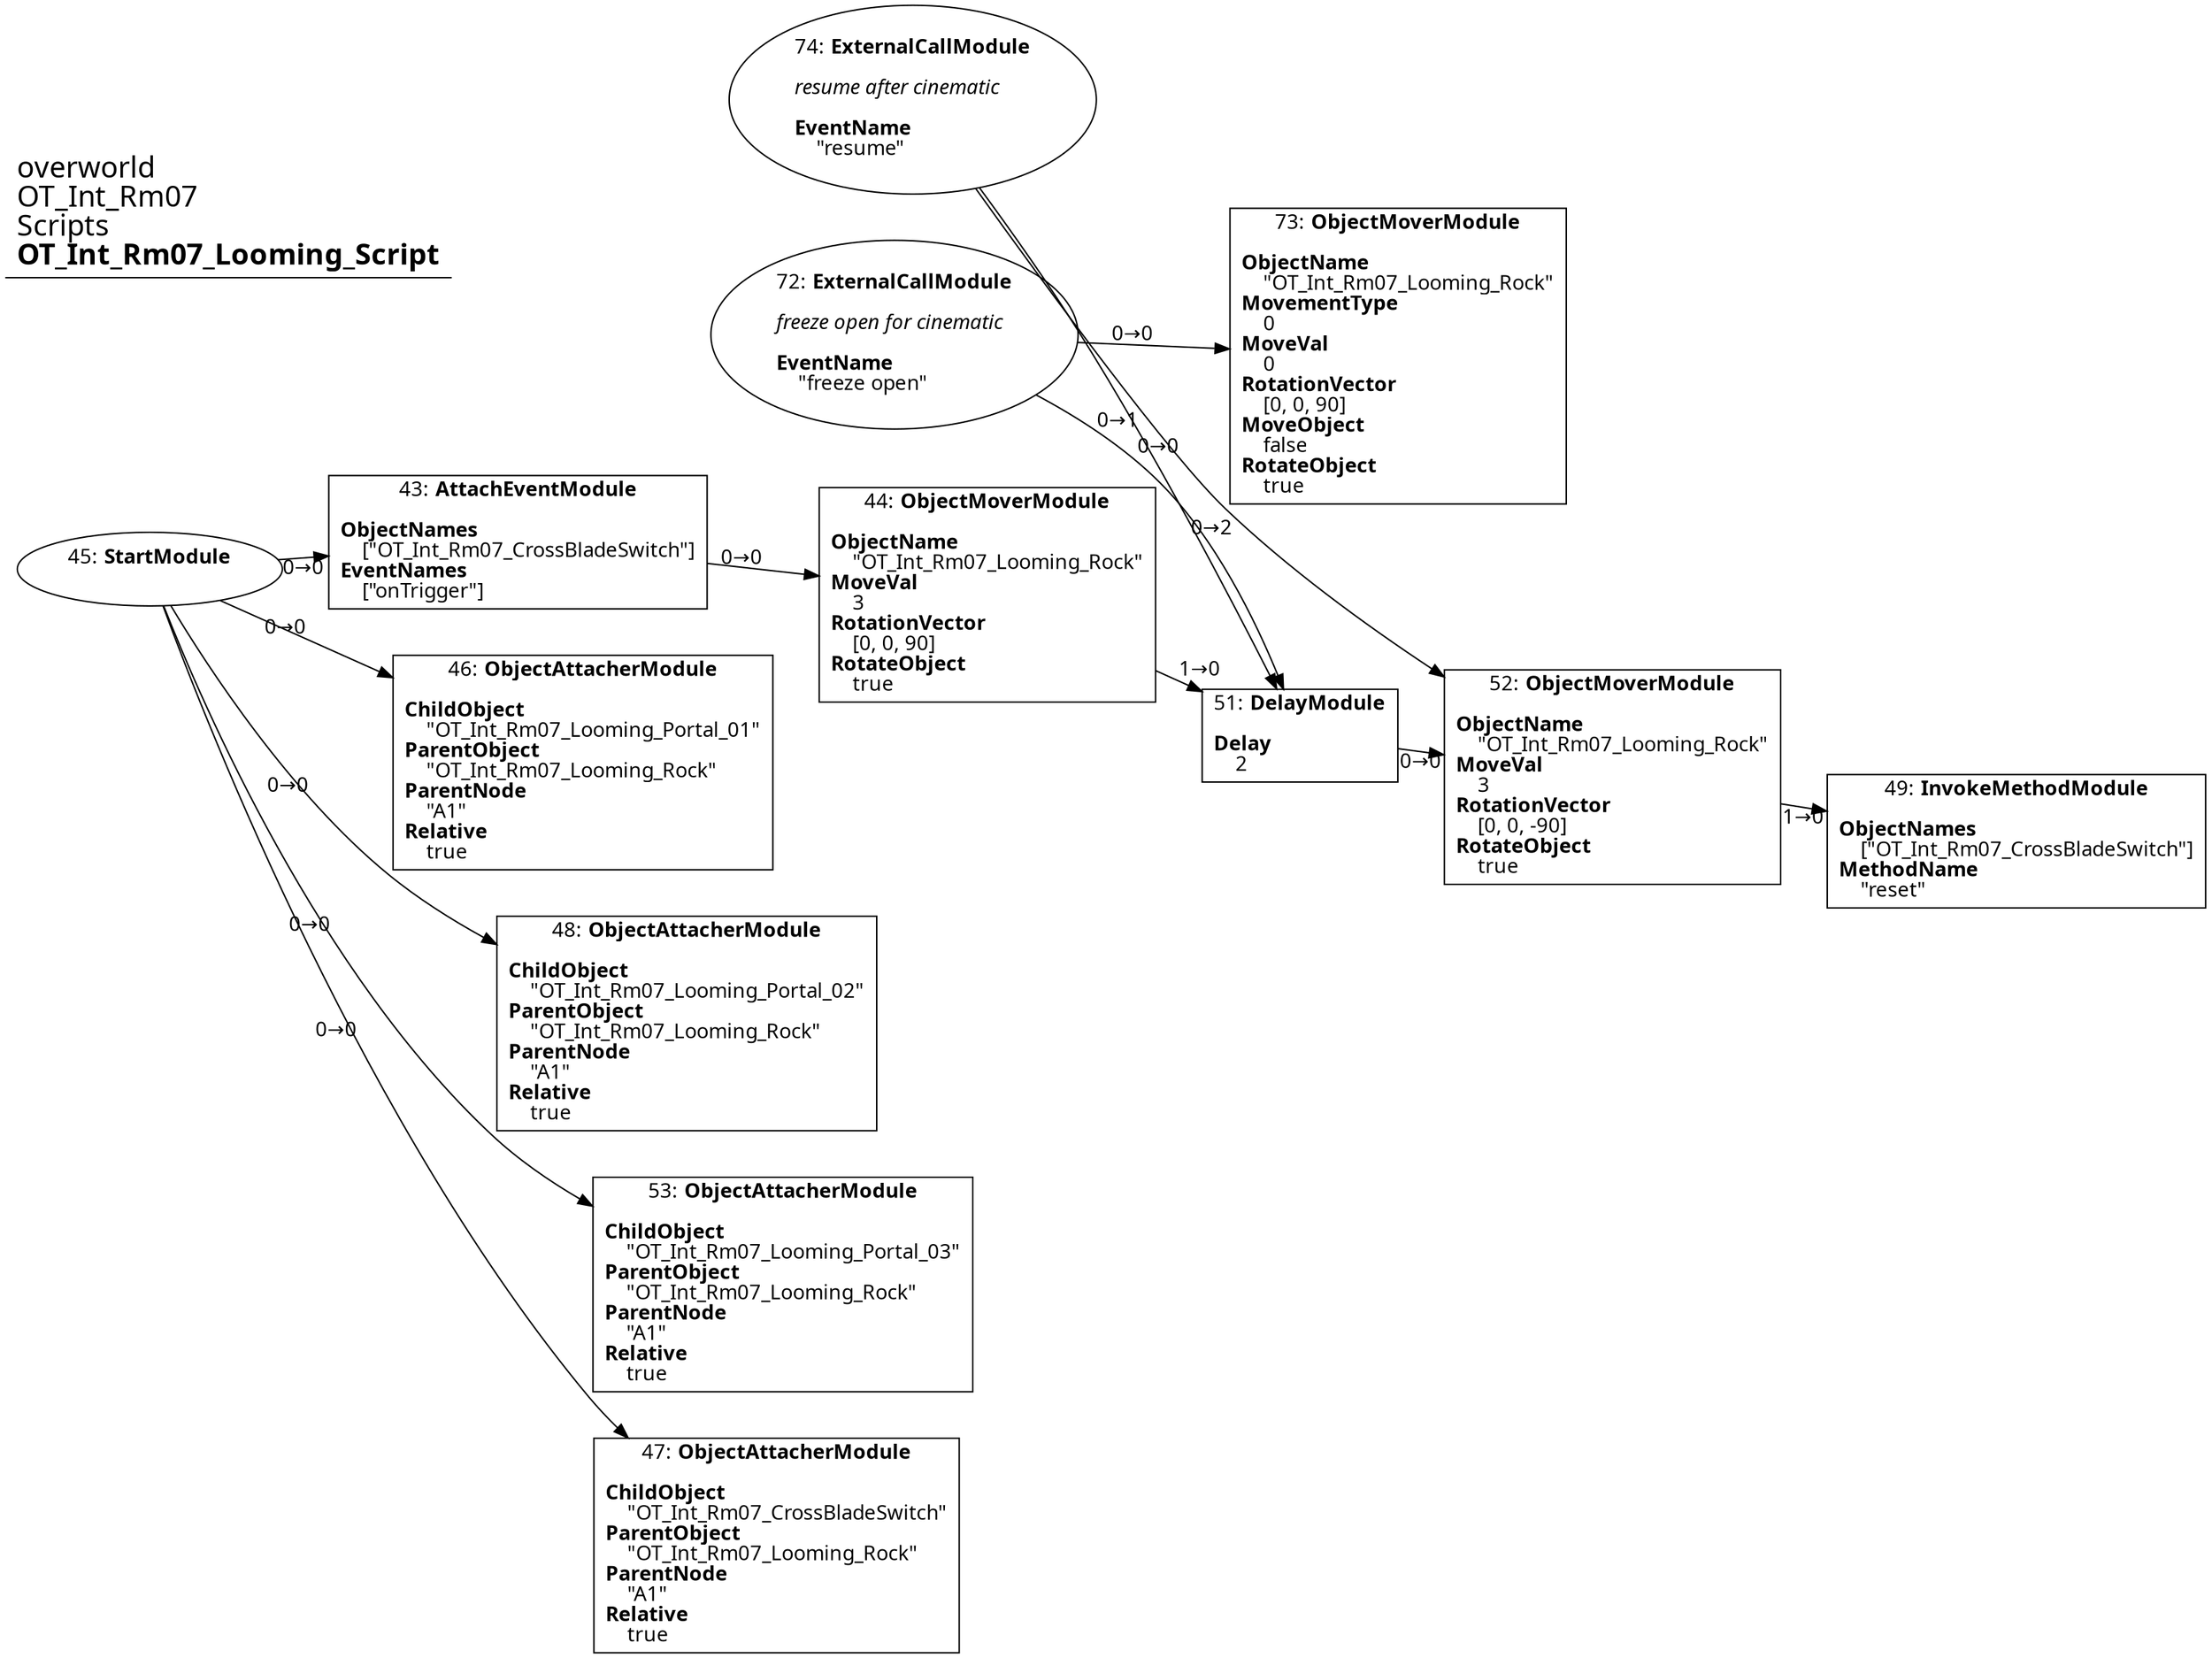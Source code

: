 digraph {
    layout = fdp;
    overlap = prism;
    sep = "+16";
    splines = spline;

    node [ shape = box ];

    graph [ fontname = "Segoe UI" ];
    node [ fontname = "Segoe UI" ];
    edge [ fontname = "Segoe UI" ];

    43 [ label = <43: <b>AttachEventModule</b><br/><br/><b>ObjectNames</b><br align="left"/>    [&quot;OT_Int_Rm07_CrossBladeSwitch&quot;]<br align="left"/><b>EventNames</b><br align="left"/>    [&quot;onTrigger&quot;]<br align="left"/>> ];
    43 [ pos = "0.402,-1.003!" ];
    43 -> 44 [ label = "0→0" ];

    44 [ label = <44: <b>ObjectMoverModule</b><br/><br/><b>ObjectName</b><br align="left"/>    &quot;OT_Int_Rm07_Looming_Rock&quot;<br align="left"/><b>MoveVal</b><br align="left"/>    3<br align="left"/><b>RotationVector</b><br align="left"/>    [0, 0, 90]<br align="left"/><b>RotateObject</b><br align="left"/>    true<br align="left"/>> ];
    44 [ pos = "0.674,-1.003!" ];
    44 -> 51 [ label = "1→0" ];

    45 [ label = <45: <b>StartModule</b><br/><br/>> ];
    45 [ shape = oval ]
    45 [ pos = "0.148,-1.003!" ];
    45 -> 43 [ label = "0→0" ];
    45 -> 46 [ label = "0→0" ];
    45 -> 47 [ label = "0→0" ];
    45 -> 48 [ label = "0→0" ];
    45 -> 53 [ label = "0→0" ];

    46 [ label = <46: <b>ObjectAttacherModule</b><br/><br/><b>ChildObject</b><br align="left"/>    &quot;OT_Int_Rm07_Looming_Portal_01&quot;<br align="left"/><b>ParentObject</b><br align="left"/>    &quot;OT_Int_Rm07_Looming_Rock&quot;<br align="left"/><b>ParentNode</b><br align="left"/>    &quot;A1&quot;<br align="left"/><b>Relative</b><br align="left"/>    true<br align="left"/>> ];
    46 [ pos = "0.42100003,-1.2240001!" ];

    47 [ label = <47: <b>ObjectAttacherModule</b><br/><br/><b>ChildObject</b><br align="left"/>    &quot;OT_Int_Rm07_CrossBladeSwitch&quot;<br align="left"/><b>ParentObject</b><br align="left"/>    &quot;OT_Int_Rm07_Looming_Rock&quot;<br align="left"/><b>ParentNode</b><br align="left"/>    &quot;A1&quot;<br align="left"/><b>Relative</b><br align="left"/>    true<br align="left"/>> ];
    47 [ pos = "0.42100003,-1.503!" ];

    48 [ label = <48: <b>ObjectAttacherModule</b><br/><br/><b>ChildObject</b><br align="left"/>    &quot;OT_Int_Rm07_Looming_Portal_02&quot;<br align="left"/><b>ParentObject</b><br align="left"/>    &quot;OT_Int_Rm07_Looming_Rock&quot;<br align="left"/><b>ParentNode</b><br align="left"/>    &quot;A1&quot;<br align="left"/><b>Relative</b><br align="left"/>    true<br align="left"/>> ];
    48 [ pos = "0.42100003,-1.3180001!" ];

    49 [ label = <49: <b>InvokeMethodModule</b><br/><br/><b>ObjectNames</b><br align="left"/>    [&quot;OT_Int_Rm07_CrossBladeSwitch&quot;]<br align="left"/><b>MethodName</b><br align="left"/>    &quot;reset&quot;<br align="left"/>> ];
    49 [ pos = "1.3210001,-1.049!" ];

    51 [ label = <51: <b>DelayModule</b><br/><br/><b>Delay</b><br align="left"/>    2<br align="left"/>> ];
    51 [ pos = "0.92,-1.026!" ];
    51 -> 52 [ label = "0→0" ];

    52 [ label = <52: <b>ObjectMoverModule</b><br/><br/><b>ObjectName</b><br align="left"/>    &quot;OT_Int_Rm07_Looming_Rock&quot;<br align="left"/><b>MoveVal</b><br align="left"/>    3<br align="left"/><b>RotationVector</b><br align="left"/>    [0, 0, -90]<br align="left"/><b>RotateObject</b><br align="left"/>    true<br align="left"/>> ];
    52 [ pos = "1.108,-1.026!" ];
    52 -> 49 [ label = "1→0" ];

    53 [ label = <53: <b>ObjectAttacherModule</b><br/><br/><b>ChildObject</b><br align="left"/>    &quot;OT_Int_Rm07_Looming_Portal_03&quot;<br align="left"/><b>ParentObject</b><br align="left"/>    &quot;OT_Int_Rm07_Looming_Rock&quot;<br align="left"/><b>ParentNode</b><br align="left"/>    &quot;A1&quot;<br align="left"/><b>Relative</b><br align="left"/>    true<br align="left"/>> ];
    53 [ pos = "0.42600003,-1.409!" ];

    72 [ label = <72: <b>ExternalCallModule</b><br/><br/><i>freeze open for cinematic<br align="left"/></i><br align="left"/><b>EventName</b><br align="left"/>    &quot;freeze open&quot;<br align="left"/>> ];
    72 [ shape = oval ]
    72 [ pos = "0.634,-0.78900003!" ];
    72 -> 51 [ label = "0→2" ];
    72 -> 73 [ label = "0→0" ];

    73 [ label = <73: <b>ObjectMoverModule</b><br/><br/><b>ObjectName</b><br align="left"/>    &quot;OT_Int_Rm07_Looming_Rock&quot;<br align="left"/><b>MovementType</b><br align="left"/>    0<br align="left"/><b>MoveVal</b><br align="left"/>    0<br align="left"/><b>RotationVector</b><br align="left"/>    [0, 0, 90]<br align="left"/><b>MoveObject</b><br align="left"/>    false<br align="left"/><b>RotateObject</b><br align="left"/>    true<br align="left"/>> ];
    73 [ pos = "0.91800004,-0.78900003!" ];

    74 [ label = <74: <b>ExternalCallModule</b><br/><br/><i>resume after cinematic<br align="left"/></i><br align="left"/><b>EventName</b><br align="left"/>    &quot;resume&quot;<br align="left"/>> ];
    74 [ shape = oval ]
    74 [ pos = "0.63500005,-0.642!" ];
    74 -> 51 [ label = "0→1" ];
    74 -> 52 [ label = "0→0" ];

    title [ pos = "0.147,-0.64100003!" ];
    title [ shape = underline ];
    title [ label = <<font point-size="20">overworld<br align="left"/>OT_Int_Rm07<br align="left"/>Scripts<br align="left"/><b>OT_Int_Rm07_Looming_Script</b><br align="left"/></font>> ];
}
